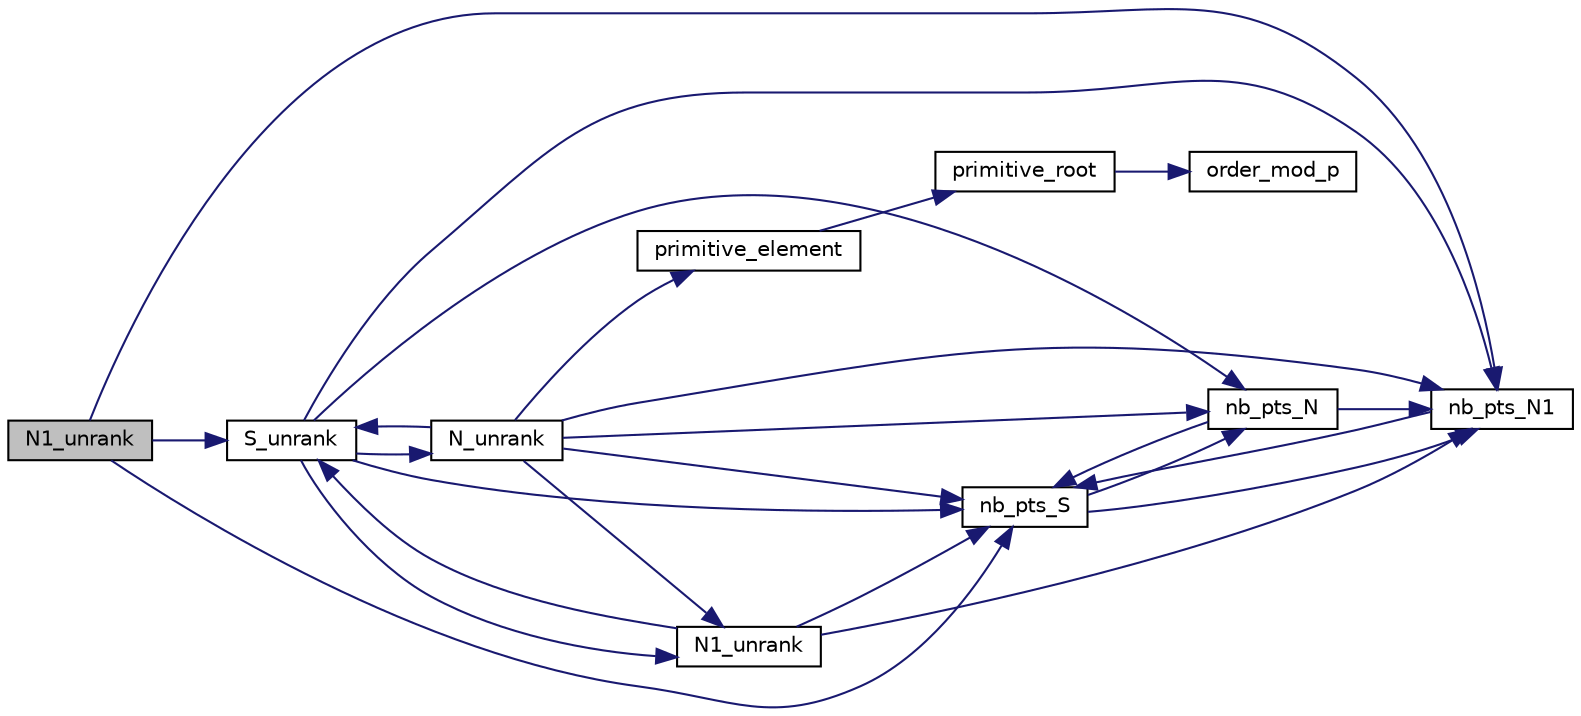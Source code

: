 digraph "N1_unrank"
{
  edge [fontname="Helvetica",fontsize="10",labelfontname="Helvetica",labelfontsize="10"];
  node [fontname="Helvetica",fontsize="10",shape=record];
  rankdir="LR";
  Node6616 [label="N1_unrank",height=0.2,width=0.4,color="black", fillcolor="grey75", style="filled", fontcolor="black"];
  Node6616 -> Node6617 [color="midnightblue",fontsize="10",style="solid",fontname="Helvetica"];
  Node6617 [label="nb_pts_S",height=0.2,width=0.4,color="black", fillcolor="white", style="filled",URL="$db/da0/lib_2foundations_2geometry_2orthogonal__points_8_c.html#a9bc3dec6e722644d182738102c3e04f3"];
  Node6617 -> Node6618 [color="midnightblue",fontsize="10",style="solid",fontname="Helvetica"];
  Node6618 [label="nb_pts_N",height=0.2,width=0.4,color="black", fillcolor="white", style="filled",URL="$db/da0/lib_2foundations_2geometry_2orthogonal__points_8_c.html#a93e16898c27b1d1c0a6405a7b0615ba6"];
  Node6618 -> Node6617 [color="midnightblue",fontsize="10",style="solid",fontname="Helvetica"];
  Node6618 -> Node6619 [color="midnightblue",fontsize="10",style="solid",fontname="Helvetica"];
  Node6619 [label="nb_pts_N1",height=0.2,width=0.4,color="black", fillcolor="white", style="filled",URL="$db/da0/lib_2foundations_2geometry_2orthogonal__points_8_c.html#ae0f2e1c76523db67b4ec9629ccc35bc6"];
  Node6619 -> Node6617 [color="midnightblue",fontsize="10",style="solid",fontname="Helvetica"];
  Node6617 -> Node6619 [color="midnightblue",fontsize="10",style="solid",fontname="Helvetica"];
  Node6616 -> Node6619 [color="midnightblue",fontsize="10",style="solid",fontname="Helvetica"];
  Node6616 -> Node6620 [color="midnightblue",fontsize="10",style="solid",fontname="Helvetica"];
  Node6620 [label="S_unrank",height=0.2,width=0.4,color="black", fillcolor="white", style="filled",URL="$db/da0/lib_2foundations_2geometry_2orthogonal__points_8_c.html#a18964a35af25f1b4a85f4eaeb1543d92"];
  Node6620 -> Node6617 [color="midnightblue",fontsize="10",style="solid",fontname="Helvetica"];
  Node6620 -> Node6618 [color="midnightblue",fontsize="10",style="solid",fontname="Helvetica"];
  Node6620 -> Node6619 [color="midnightblue",fontsize="10",style="solid",fontname="Helvetica"];
  Node6620 -> Node6621 [color="midnightblue",fontsize="10",style="solid",fontname="Helvetica"];
  Node6621 [label="N_unrank",height=0.2,width=0.4,color="black", fillcolor="white", style="filled",URL="$db/da0/lib_2foundations_2geometry_2orthogonal__points_8_c.html#ab79724bd19da3bc1b383550113f9d7aa"];
  Node6621 -> Node6617 [color="midnightblue",fontsize="10",style="solid",fontname="Helvetica"];
  Node6621 -> Node6618 [color="midnightblue",fontsize="10",style="solid",fontname="Helvetica"];
  Node6621 -> Node6620 [color="midnightblue",fontsize="10",style="solid",fontname="Helvetica"];
  Node6621 -> Node6619 [color="midnightblue",fontsize="10",style="solid",fontname="Helvetica"];
  Node6621 -> Node6622 [color="midnightblue",fontsize="10",style="solid",fontname="Helvetica"];
  Node6622 [label="N1_unrank",height=0.2,width=0.4,color="black", fillcolor="white", style="filled",URL="$db/da0/lib_2foundations_2geometry_2orthogonal__points_8_c.html#aa9427e27f7f207c1baff3a34cc5d78cf"];
  Node6622 -> Node6617 [color="midnightblue",fontsize="10",style="solid",fontname="Helvetica"];
  Node6622 -> Node6619 [color="midnightblue",fontsize="10",style="solid",fontname="Helvetica"];
  Node6622 -> Node6620 [color="midnightblue",fontsize="10",style="solid",fontname="Helvetica"];
  Node6621 -> Node6623 [color="midnightblue",fontsize="10",style="solid",fontname="Helvetica"];
  Node6623 [label="primitive_element",height=0.2,width=0.4,color="black", fillcolor="white", style="filled",URL="$db/da0/lib_2foundations_2geometry_2orthogonal__points_8_c.html#a97350390ec02c8cd9f54751708e28768"];
  Node6623 -> Node6624 [color="midnightblue",fontsize="10",style="solid",fontname="Helvetica"];
  Node6624 [label="primitive_root",height=0.2,width=0.4,color="black", fillcolor="white", style="filled",URL="$de/dc5/algebra__and__number__theory_8h.html#a0b6f7619d12ff2c4e60b852b820b0972"];
  Node6624 -> Node6625 [color="midnightblue",fontsize="10",style="solid",fontname="Helvetica"];
  Node6625 [label="order_mod_p",height=0.2,width=0.4,color="black", fillcolor="white", style="filled",URL="$df/dda/number__theory_8_c.html#aa38aa7e68ab81726a4462995135456b2"];
  Node6620 -> Node6622 [color="midnightblue",fontsize="10",style="solid",fontname="Helvetica"];
}
